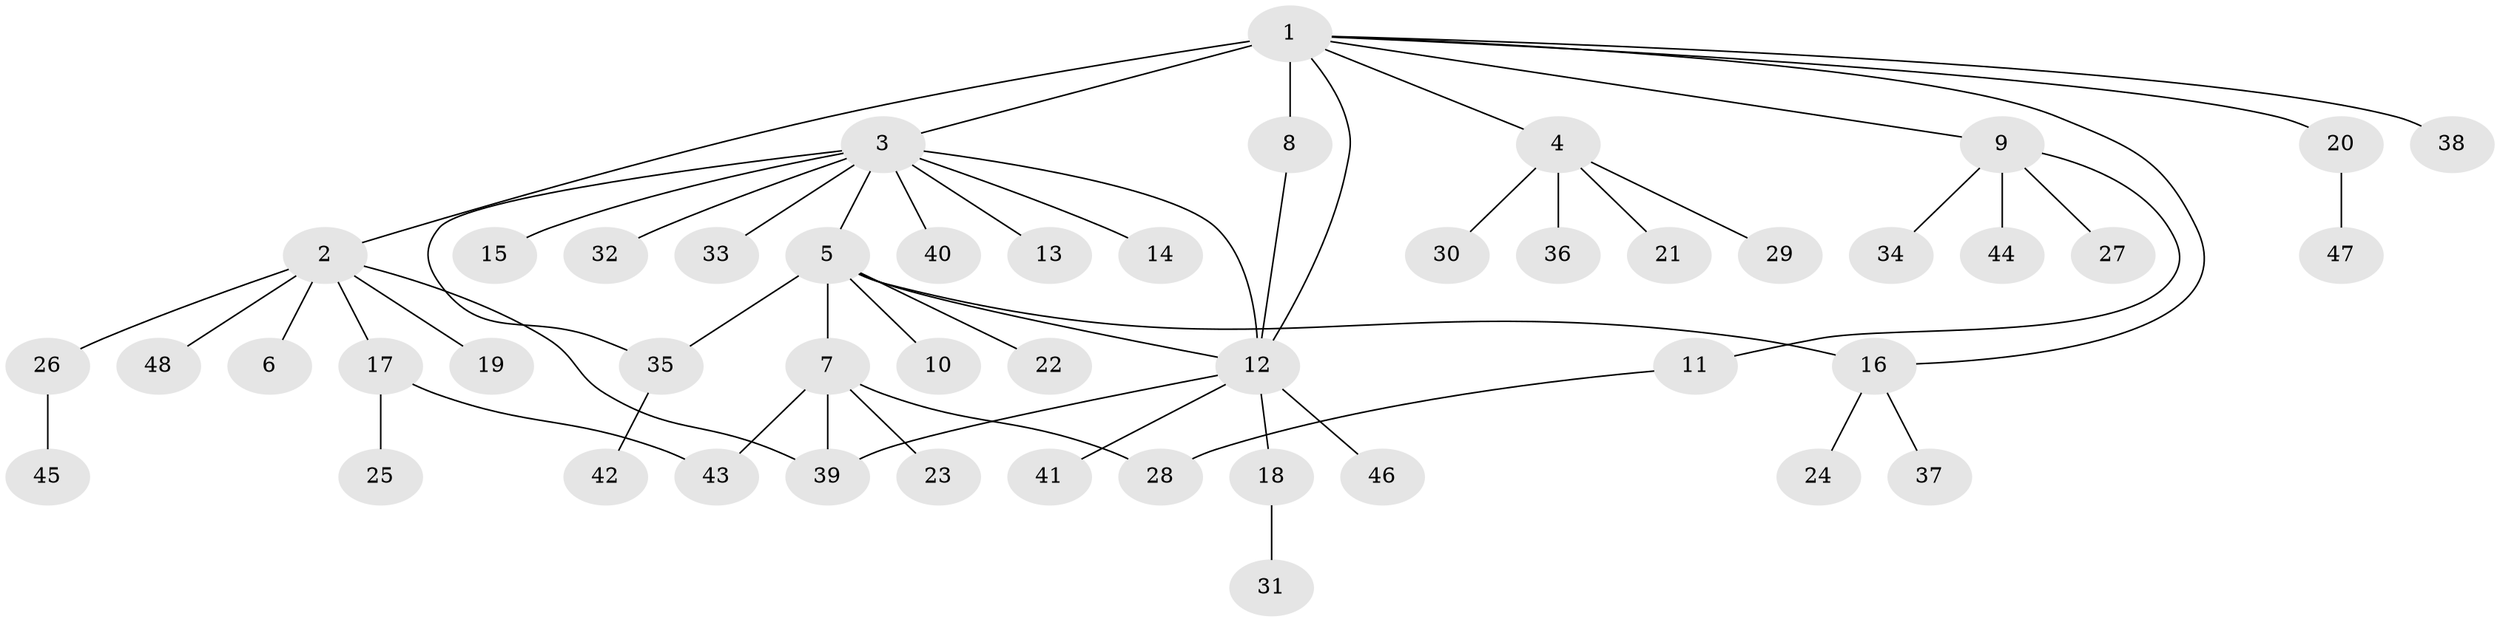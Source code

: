 // original degree distribution, {21: 0.010638297872340425, 8: 0.010638297872340425, 11: 0.010638297872340425, 6: 0.02127659574468085, 15: 0.010638297872340425, 1: 0.6595744680851063, 2: 0.1595744680851064, 3: 0.06382978723404255, 9: 0.010638297872340425, 5: 0.02127659574468085, 4: 0.02127659574468085}
// Generated by graph-tools (version 1.1) at 2025/35/03/09/25 02:35:45]
// undirected, 48 vertices, 56 edges
graph export_dot {
graph [start="1"]
  node [color=gray90,style=filled];
  1;
  2;
  3;
  4;
  5;
  6;
  7;
  8;
  9;
  10;
  11;
  12;
  13;
  14;
  15;
  16;
  17;
  18;
  19;
  20;
  21;
  22;
  23;
  24;
  25;
  26;
  27;
  28;
  29;
  30;
  31;
  32;
  33;
  34;
  35;
  36;
  37;
  38;
  39;
  40;
  41;
  42;
  43;
  44;
  45;
  46;
  47;
  48;
  1 -- 2 [weight=1.0];
  1 -- 3 [weight=1.0];
  1 -- 4 [weight=1.0];
  1 -- 8 [weight=12.0];
  1 -- 9 [weight=1.0];
  1 -- 12 [weight=1.0];
  1 -- 16 [weight=1.0];
  1 -- 20 [weight=1.0];
  1 -- 38 [weight=1.0];
  2 -- 6 [weight=1.0];
  2 -- 17 [weight=1.0];
  2 -- 19 [weight=1.0];
  2 -- 26 [weight=1.0];
  2 -- 39 [weight=1.0];
  2 -- 48 [weight=1.0];
  3 -- 5 [weight=1.0];
  3 -- 12 [weight=1.0];
  3 -- 13 [weight=1.0];
  3 -- 14 [weight=1.0];
  3 -- 15 [weight=1.0];
  3 -- 32 [weight=1.0];
  3 -- 33 [weight=1.0];
  3 -- 35 [weight=1.0];
  3 -- 40 [weight=1.0];
  4 -- 21 [weight=1.0];
  4 -- 29 [weight=1.0];
  4 -- 30 [weight=1.0];
  4 -- 36 [weight=1.0];
  5 -- 7 [weight=8.0];
  5 -- 10 [weight=1.0];
  5 -- 12 [weight=1.0];
  5 -- 16 [weight=1.0];
  5 -- 22 [weight=1.0];
  5 -- 35 [weight=1.0];
  7 -- 23 [weight=1.0];
  7 -- 28 [weight=1.0];
  7 -- 39 [weight=1.0];
  7 -- 43 [weight=1.0];
  8 -- 12 [weight=1.0];
  9 -- 11 [weight=1.0];
  9 -- 27 [weight=1.0];
  9 -- 34 [weight=1.0];
  9 -- 44 [weight=1.0];
  11 -- 28 [weight=1.0];
  12 -- 18 [weight=1.0];
  12 -- 39 [weight=1.0];
  12 -- 41 [weight=1.0];
  12 -- 46 [weight=1.0];
  16 -- 24 [weight=1.0];
  16 -- 37 [weight=1.0];
  17 -- 25 [weight=1.0];
  17 -- 43 [weight=1.0];
  18 -- 31 [weight=1.0];
  20 -- 47 [weight=1.0];
  26 -- 45 [weight=1.0];
  35 -- 42 [weight=2.0];
}
